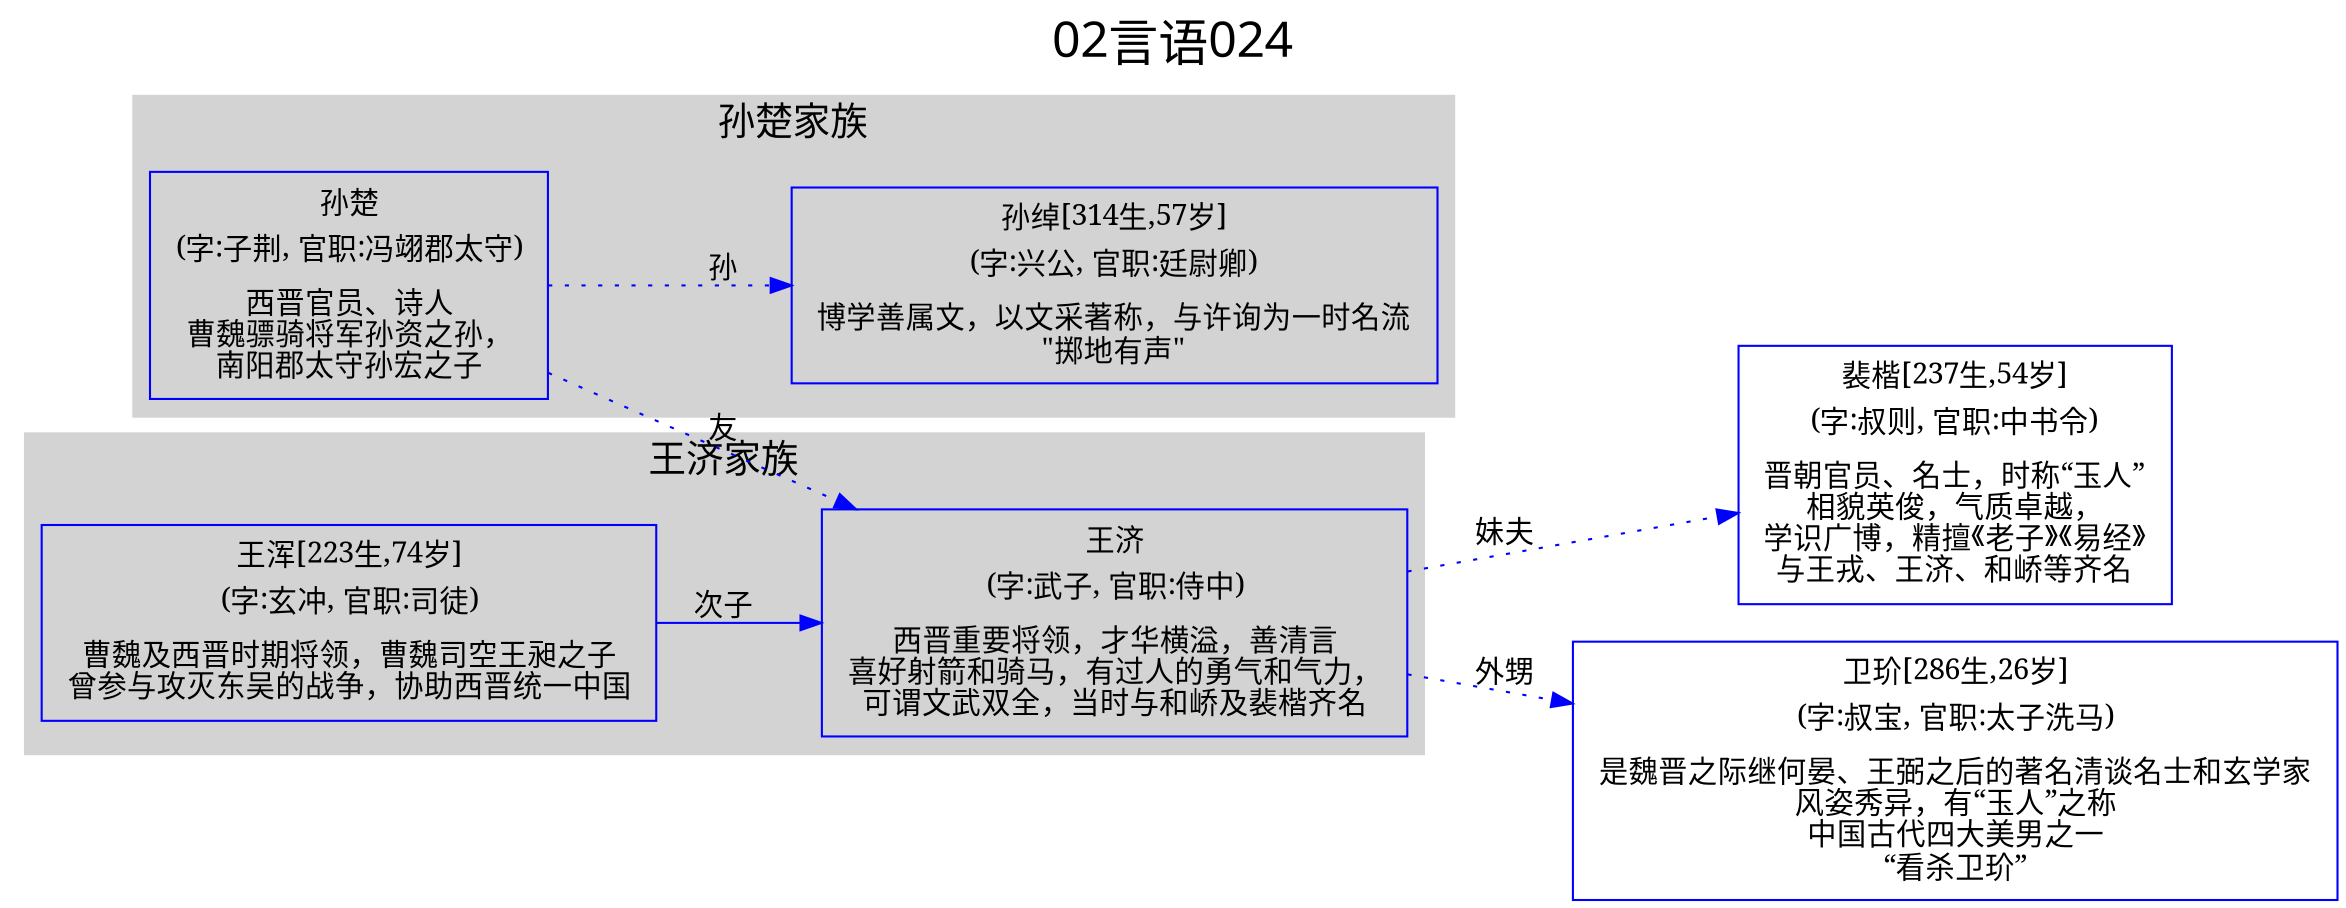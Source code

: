 
digraph
{
	rankdir = "LR";
	ranksep = 0.5;
	label = "02言语024";
	labelloc = "t";
	fontsize = "24";
	fontname = "SimHei";

	graph [style="filled", color="lightgrey"];
	node [fontname="SimSun"];
	edge [fontname="SimSun"];

	孙楚 [shape="box", color="blue", label=<<table border="0" cellborder="0"><tr><td>孙楚</td></tr><tr><td>(字:子荆, 官职:冯翊郡太守)</td></tr><tr><td></td></tr><tr><td>西晋官员、诗人<br/>曹魏骠骑将军孙资之孙，<br/>南阳郡太守孙宏之子<br/></td></tr></table>>];
	孙绰 [shape="box", color="blue", label=<<table border="0" cellborder="0"><tr><td>孙绰[314生,57岁]</td></tr><tr><td>(字:兴公, 官职:廷尉卿)</td></tr><tr><td></td></tr><tr><td>博学善属文，以文采著称，与许询为一时名流<br/>"掷地有声"<br/></td></tr></table>>];
	王济 [shape="box", color="blue", label=<<table border="0" cellborder="0"><tr><td>王济</td></tr><tr><td>(字:武子, 官职:侍中)</td></tr><tr><td></td></tr><tr><td>西晋重要将领，才华横溢，善清言<br/>喜好射箭和骑马，有过人的勇气和气力，<br/>可谓文武双全，当时与和峤及裴楷齐名<br/></td></tr></table>>];
	王浑_京陵公 [shape="box", color="blue", label=<<table border="0" cellborder="0"><tr><td>王浑[223生,74岁]</td></tr><tr><td>(字:玄冲, 官职:司徒)</td></tr><tr><td></td></tr><tr><td>曹魏及西晋时期将领，曹魏司空王昶之子<br/>曾参与攻灭东吴的战争，协助西晋统一中国<br/></td></tr></table>>];
	裴楷 [shape="box", color="blue", label=<<table border="0" cellborder="0"><tr><td>裴楷[237生,54岁]</td></tr><tr><td>(字:叔则, 官职:中书令)</td></tr><tr><td></td></tr><tr><td>晋朝官员、名士，时称“玉人”<br/>相貌英俊，气质卓越，<br/>学识广博，精擅《老子》《易经》<br/>与王戎、王济、和峤等齐名<br/></td></tr></table>>];
	卫玠 [shape="box", color="blue", label=<<table border="0" cellborder="0"><tr><td>卫玠[286生,26岁]</td></tr><tr><td>(字:叔宝, 官职:太子洗马)</td></tr><tr><td></td></tr><tr><td>是魏晋之际继何晏、王弼之后的著名清谈名士和玄学家<br/>风姿秀异，有“玉人”之称<br/>中国古代四大美男之一<br/>“看杀卫玠”<br/></td></tr></table>>];

	孙楚 -> 孙绰 [label="孙", style=dotted, color="blue"];
	孙楚 -> 王济 [label="友", style=dotted, color="blue"];
	王浑_京陵公 -> 王济 [label="次子", style=solid, color="blue"];
	王济 -> 卫玠 [label="外甥", style=dotted, color="blue"];
	王济 -> 裴楷 [label="妹夫", style=dotted, color="blue"];


	subgraph "cluster_孙楚"
	{
		fontsize="18";
		label="孙楚家族";
		孙楚;孙绰;
	}

	subgraph "cluster_王济"
	{
		fontsize="18";
		label="王济家族";
		王济;王浑_京陵公;
	}

}
